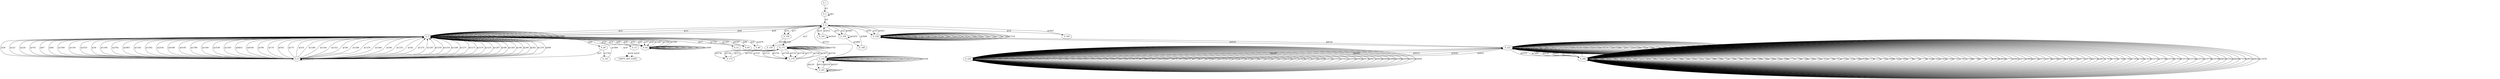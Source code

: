digraph graphtest {
  S_1 -> S_2  [ label="@3"] ;
  S_2 -> S_2  [ label="@2"] ;
  S_2 -> S_4  [ label="@4"] ;
  S_4 -> S_5  [ label="@21"] ;
  S_4 -> S_5  [ label="@12"] ;
  S_4 -> S_158  [ label="@16"] ;
  S_4 -> S_161  [ label="@18"] ;
  S_4 -> S_164  [ label="@15"] ;
  S_4 -> S_164  [ label="@22"] ;
  S_4 -> S_158  [ label="@17"] ;
  S_4 -> S_220  [ label="@19"] ;
  S_4 -> S_244  [ label="@14"] ;
  S_4 -> S_220  [ label="@10"] ;
  S_5 -> S_4  [ label="@66"] ;
  S_5 -> S_5  [ label="@44"] ;
  S_5 -> S_9  [ label="@38"] ;
  S_5 -> S_5  [ label="@51"] ;
  S_5 -> S_5  [ label="@42"] ;
  S_5 -> S_5  [ label="@59"] ;
  S_5 -> S_5  [ label="@62"] ;
  S_5 -> S_15  [ label="@32"] ;
  S_5 -> S_9  [ label="@221"] ;
  S_5 -> S_9  [ label="@224"] ;
  S_5 -> S_5  [ label="@30"] ;
  S_5 -> S_5  [ label="@28"] ;
  S_5 -> S_9  [ label="@703"] ;
  S_5 -> S_9  [ label="@67"] ;
  S_5 -> S_9  [ label="@68"] ;
  S_5 -> S_44  [ label="@65"] ;
  S_5 -> EMPTY_APP_STATE  [ style=dotted,label="@29"] ;
  S_5 -> S_49  [ label="@40"] ;
  S_5 -> S_52  [ label="@27"] ;
  S_5 -> S_5  [ label="@54"] ;
  S_5 -> S_9  [ label="@1560"] ;
  S_5 -> S_44  [ label="@45"] ;
  S_5 -> S_5  [ label="@64"] ;
  S_5 -> S_15  [ label="@31"] ;
  S_5 -> S_5  [ label="@60"] ;
  S_5 -> S_5  [ label="@2021"] ;
  S_5 -> S_5  [ label="@47"] ;
  S_5 -> S_5  [ label="@58"] ;
  S_5 -> S_69  [ label="@1305"] ;
  S_5 -> S_5  [ label="@56"] ;
  S_5 -> S_9  [ label="@1301"] ;
  S_5 -> S_4  [ label="@26"] ;
  S_5 -> S_44  [ label="@53"] ;
  S_5 -> S_80  [ label="@41"] ;
  S_5 -> S_9  [ label="@2535"] ;
  S_5 -> S_9  [ label="@39"] ;
  S_5 -> S_5  [ label="@2022"] ;
  S_5 -> S_5  [ label="@46"] ;
  S_5 -> S_44  [ label="@61"] ;
  S_5 -> S_9  [ label="@1300"] ;
  S_5 -> S_5  [ label="@43"] ;
  S_5 -> S_9  [ label="@2782"] ;
  S_5 -> S_5  [ label="@48"] ;
  S_5 -> S_44  [ label="@57"] ;
  S_5 -> S_9  [ label="@2863"] ;
  S_5 -> S_5  [ label="@52"] ;
  S_5 -> S_5  [ label="@50"] ;
  S_5 -> S_44  [ label="@49"] ;
  S_5 -> S_9  [ label="@1302"] ;
  S_5 -> S_9  [ label="@1562"] ;
  S_5 -> S_5  [ label="@55"] ;
  S_5 -> S_9  [ label="@2534"] ;
  S_5 -> S_5  [ label="@63"] ;
  S_5 -> S_69  [ label="@4187"] ;
  S_5 -> S_9  [ label="@4186"] ;
  S_5 -> S_9  [ label="@4185"] ;
  S_5 -> S_9  [ label="@2780"] ;
  S_5 -> S_9  [ label="@1304"] ;
  S_5 -> S_5  [ label="@2660"] ;
  S_5 -> S_9  [ label="@2538"] ;
  S_5 -> S_9  [ label="@1303"] ;
  S_5 -> S_9  [ label="@4833"] ;
  S_5 -> S_5  [ label="@3895"] ;
  S_5 -> S_5  [ label="@3159"] ;
  S_5 -> S_5  [ label="@3160"] ;
  S_5 -> S_5  [ label="@3894"] ;
  S_5 -> S_9  [ label="@4184"] ;
  S_9 -> S_5  [ label="@199"] ;
  S_9 -> S_5  [ label="@174"] ;
  S_9 -> S_5  [ label="@502"] ;
  S_9 -> S_9  [ label="@213"] ;
  S_9 -> S_5  [ label="@175"] ;
  S_9 -> S_5  [ label="@210"] ;
  S_9 -> S_5  [ label="@1260"] ;
  S_9 -> S_5  [ label="@1256"] ;
  S_9 -> S_5  [ label="@1252"] ;
  S_9 -> S_5  [ label="@190"] ;
  S_9 -> S_5  [ label="@1286"] ;
  S_9 -> S_5  [ label="@1276"] ;
  S_9 -> S_5  [ label="@1268"] ;
  S_9 -> S_5  [ label="@198"] ;
  S_9 -> S_5  [ label="@1255"] ;
  S_9 -> S_5  [ label="@182"] ;
  S_9 -> S_9  [ label="@212"] ;
  S_9 -> S_5  [ label="@1275"] ;
  S_9 -> S_5  [ label="@1267"] ;
  S_9 -> S_5  [ label="@1250"] ;
  S_9 -> S_5  [ label="@1254"] ;
  S_9 -> S_5  [ label="@1288"] ;
  S_9 -> S_5  [ label="@1271"] ;
  S_9 -> S_5  [ label="@1272"] ;
  S_9 -> S_5  [ label="@1274"] ;
  S_9 -> S_5  [ label="@1251"] ;
  S_9 -> S_5  [ label="@1287"] ;
  S_9 -> S_5  [ label="@186"] ;
  S_9 -> S_5  [ label="@1283"] ;
  S_9 -> S_5  [ label="@194"] ;
  S_9 -> S_5  [ label="@206"] ;
  S_9 -> S_5  [ label="@202"] ;
  S_9 -> S_5  [ label="@1270"] ;
  S_9 -> S_5  [ label="@489"] ;
  S_15 -> EMPTY_APP_STATE  [ style=dotted,label="@430"] ;
  S_15 -> EMPTY_APP_STATE  [ style=dotted,label="@429"] ;
  S_44 -> S_44  [ label="@1598"] ;
  S_44 -> S_5  [ label="@1601"] ;
  S_44 -> S_44  [ label="@1600"] ;
  S_44 -> S_44  [ label="@1597"] ;
  S_44 -> S_5  [ label="@1594"] ;
  S_44 -> S_5  [ label="@1595"] ;
  S_44 -> S_44  [ label="@1599"] ;
  S_44 -> S_44  [ label="@2000"] ;
  S_44 -> S_44  [ label="@3084"] ;
  S_44 -> S_44  [ label="@1596"] ;
  S_44 -> S_44  [ label="@3100"] ;
  S_44 -> S_44  [ label="@3090"] ;
  S_49 -> S_9  [ label="@27"] ;
  S_49 -> S_141  [ label="@1795"] ;
  S_52 -> S_5  [ label="@1791"] ;
  S_69 -> S_5  [ label="@66"] ;
  S_80 -> S_5  [ label="@2679"] ;
  S_141 -> S_5  [ label="@1806"] ;
  S_158 -> S_159  [ label="@5566"] ;
  S_158 -> S_171  [ label="@5561"] ;
  S_159 -> S_4  [ label="@23"] ;
  S_161 -> S_161  [ label="@5618"] ;
  S_161 -> S_4  [ label="@5612"] ;
  S_164 -> S_4  [ label="@5667"] ;
  S_164 -> S_164  [ label="@5670"] ;
  S_164 -> S_168  [ label="@5669"] ;
  S_168 -> S_4  [ label="@5668"] ;
  S_171 -> S_171  [ label="@5745"] ;
  S_171 -> S_173  [ label="@5739"] ;
  S_171 -> S_171  [ label="@5751"] ;
  S_171 -> S_171  [ label="@5746"] ;
  S_171 -> S_173  [ label="@5740"] ;
  S_171 -> S_179  [ label="@5747"] ;
  S_171 -> S_171  [ label="@5748"] ;
  S_171 -> S_171  [ label="@5755"] ;
  S_171 -> S_179  [ label="@5735"] ;
  S_171 -> S_171  [ label="@5742"] ;
  S_171 -> S_171  [ label="@5743"] ;
  S_171 -> S_179  [ label="@5750"] ;
  S_171 -> S_179  [ label="@5744"] ;
  S_171 -> S_179  [ label="@5741"] ;
  S_171 -> S_179  [ label="@5738"] ;
  S_171 -> S_195  [ label="@5754"] ;
  S_173 -> S_171  [ label="@5753"] ;
  S_173 -> S_171  [ label="@5778"] ;
  S_179 -> S_171  [ label="@5777"] ;
  S_179 -> S_171  [ label="@5780"] ;
  S_179 -> S_171  [ label="@5872"] ;
  S_195 -> S_195  [ label="@6107"] ;
  S_195 -> S_195  [ label="@6116"] ;
  S_195 -> S_195  [ label="@6108"] ;
  S_195 -> S_195  [ label="@6115"] ;
  S_195 -> S_195  [ label="@6118"] ;
  S_195 -> S_201  [ label="@6120"] ;
  S_195 -> S_195  [ label="@6106"] ;
  S_195 -> S_195  [ label="@6110"] ;
  S_195 -> S_195  [ label="@6113"] ;
  S_195 -> S_195  [ label="@6119"] ;
  S_195 -> S_195  [ label="@6117"] ;
  S_195 -> S_195  [ label="@6114"] ;
  S_195 -> S_195  [ label="@6112"] ;
  S_195 -> S_201  [ label="@6121"] ;
  S_195 -> S_195  [ label="@6111"] ;
  S_195 -> S_195  [ label="@6105"] ;
  S_195 -> S_195  [ label="@6109"] ;
  S_195 -> S_4  [ label="@5753"] ;
  S_201 -> S_195  [ label="@6226"] ;
  S_201 -> S_195  [ label="@6227"] ;
  S_201 -> S_201  [ label="@6225"] ;
  S_201 -> S_201  [ label="@6477"] ;
  S_220 -> S_220  [ label="@5617"] ;
  S_220 -> S_222  [ label="@6535"] ;
  S_220 -> S_220  [ label="@5619"] ;
  S_220 -> S_220  [ label="@6896"] ;
  S_220 -> S_220  [ label="@6899"] ;
  S_220 -> S_220  [ label="@6898"] ;
  S_220 -> S_4  [ label="@5611"] ;
  S_220 -> S_220  [ label="@5614"] ;
  S_220 -> S_220  [ label="@5620"] ;
  S_220 -> S_220  [ label="@5616"] ;
  S_220 -> S_220  [ label="@5623"] ;
  S_220 -> S_220  [ label="@7044"] ;
  S_220 -> S_220  [ label="@7022"] ;
  S_220 -> S_220  [ label="@5615"] ;
  S_220 -> S_220  [ label="@5621"] ;
  S_220 -> S_220  [ label="@7056"] ;
  S_220 -> S_220  [ label="@5622"] ;
  S_220 -> S_220  [ label="@7141"] ;
  S_220 -> S_220  [ label="@7152"] ;
  S_220 -> S_220  [ label="@7174"] ;
  S_220 -> S_220  [ label="@7200"] ;
  S_220 -> S_220  [ label="@7232"] ;
  S_222 -> S_222  [ label="@5613"] ;
  S_222 -> S_222  [ label="@6567"] ;
  S_222 -> S_222  [ label="@6556"] ;
  S_222 -> S_226  [ label="@6566"] ;
  S_222 -> S_222  [ label="@6558"] ;
  S_222 -> S_222  [ label="@6569"] ;
  S_222 -> S_222  [ label="@6562"] ;
  S_222 -> S_222  [ label="@6715"] ;
  S_222 -> S_222  [ label="@6561"] ;
  S_222 -> S_222  [ label="@6668"] ;
  S_222 -> S_222  [ label="@6619"] ;
  S_222 -> S_222  [ label="@6609"] ;
  S_222 -> S_222  [ label="@6563"] ;
  S_222 -> S_222  [ label="@6564"] ;
  S_222 -> S_220  [ label="@6536"] ;
  S_222 -> S_222  [ label="@6877"] ;
  S_222 -> S_222  [ label="@7263"] ;
  S_222 -> S_222  [ label="@6568"] ;
  S_222 -> S_266  [ label="@6570"] ;
  S_222 -> S_222  [ label="@7267"] ;
  S_222 -> S_222  [ label="@7337"] ;
  S_222 -> S_222  [ label="@6559"] ;
  S_222 -> S_222  [ label="@7652"] ;
  S_222 -> S_222  [ label="@7264"] ;
  S_222 -> S_266  [ label="@7680"] ;
  S_222 -> S_222  [ label="@7733"] ;
  S_222 -> S_266  [ label="@8240"] ;
  S_222 -> S_222  [ label="@7269"] ;
  S_222 -> S_222  [ label="@6560"] ;
  S_222 -> S_222  [ label="@7640"] ;
  S_222 -> S_222  [ label="@8330"] ;
  S_222 -> S_222  [ label="@8360"] ;
  S_222 -> S_222  [ label="@6565"] ;
  S_222 -> S_222  [ label="@8239"] ;
  S_222 -> S_222  [ label="@8361"] ;
  S_222 -> S_266  [ label="@8443"] ;
  S_222 -> S_226  [ label="@6669"] ;
  S_222 -> S_222  [ label="@7268"] ;
  S_222 -> S_226  [ label="@9514"] ;
  S_222 -> S_222  [ label="@9114"] ;
  S_222 -> S_222  [ label="@10506"] ;
  S_222 -> S_222  [ label="@10528"] ;
  S_222 -> S_266  [ label="@10529"] ;
  S_226 -> S_222  [ label="@5630"] ;
  S_226 -> S_226  [ label="@6637"] ;
  S_226 -> S_226  [ label="@6651"] ;
  S_226 -> S_226  [ label="@6654"] ;
  S_226 -> S_226  [ label="@6646"] ;
  S_226 -> S_226  [ label="@6655"] ;
  S_226 -> S_226  [ label="@9204"] ;
  S_226 -> S_226  [ label="@9169"] ;
  S_226 -> S_226  [ label="@6649"] ;
  S_226 -> S_226  [ label="@9141"] ;
  S_226 -> S_226  [ label="@9205"] ;
  S_226 -> S_226  [ label="@9293"] ;
  S_226 -> S_226  [ label="@9317"] ;
  S_226 -> S_226  [ label="@9334"] ;
  S_226 -> S_226  [ label="@9296"] ;
  S_226 -> S_226  [ label="@9202"] ;
  S_226 -> S_226  [ label="@6645"] ;
  S_226 -> S_226  [ label="@6647"] ;
  S_226 -> S_226  [ label="@9387"] ;
  S_226 -> S_226  [ label="@9292"] ;
  S_226 -> S_222  [ label="@6652"] ;
  S_226 -> S_226  [ label="@9476"] ;
  S_226 -> S_226  [ label="@9203"] ;
  S_226 -> S_226  [ label="@9332"] ;
  S_226 -> S_226  [ label="@9302"] ;
  S_226 -> S_226  [ label="@9475"] ;
  S_226 -> S_226  [ label="@9474"] ;
  S_226 -> S_226  [ label="@9389"] ;
  S_226 -> S_226  [ label="@9670"] ;
  S_226 -> S_226  [ label="@9331"] ;
  S_226 -> S_226  [ label="@6642"] ;
  S_226 -> S_226  [ label="@9715"] ;
  S_226 -> S_226  [ label="@9477"] ;
  S_226 -> S_226  [ label="@9303"] ;
  S_226 -> S_226  [ label="@9473"] ;
  S_226 -> S_226  [ label="@9739"] ;
  S_226 -> S_226  [ label="@9714"] ;
  S_226 -> S_226  [ label="@9669"] ;
  S_226 -> S_226  [ label="@9182"] ;
  S_226 -> S_226  [ label="@9667"] ;
  S_226 -> S_226  [ label="@9835"] ;
  S_226 -> S_226  [ label="@9602"] ;
  S_226 -> S_226  [ label="@9916"] ;
  S_226 -> S_226  [ label="@9836"] ;
  S_226 -> S_226  [ label="@9180"] ;
  S_226 -> S_226  [ label="@9742"] ;
  S_226 -> S_226  [ label="@6643"] ;
  S_226 -> S_226  [ label="@9741"] ;
  S_226 -> S_226  [ label="@9391"] ;
  S_226 -> S_226  [ label="@6644"] ;
  S_226 -> S_226  [ label="@9917"] ;
  S_226 -> S_226  [ label="@9668"] ;
  S_226 -> S_226  [ label="@9915"] ;
  S_226 -> S_226  [ label="@9390"] ;
  S_226 -> S_226  [ label="@9889"] ;
  S_226 -> S_226  [ label="@10162"] ;
  S_226 -> S_226  [ label="@10191"] ;
  S_226 -> S_226  [ label="@10221"] ;
  S_226 -> S_226  [ label="@10164"] ;
  S_226 -> S_226  [ label="@9918"] ;
  S_226 -> S_226  [ label="@9178"] ;
  S_226 -> S_226  [ label="@9671"] ;
  S_226 -> S_226  [ label="@6639"] ;
  S_226 -> S_226  [ label="@6640"] ;
  S_226 -> S_226  [ label="@9886"] ;
  S_226 -> S_226  [ label="@9388"] ;
  S_226 -> S_226  [ label="@9295"] ;
  S_226 -> S_226  [ label="@9333"] ;
  S_226 -> S_226  [ label="@9294"] ;
  S_244 -> S_4  [ label="@5667"] ;
  S_266 -> S_266  [ label="@7348"] ;
  S_266 -> S_266  [ label="@7346"] ;
  S_266 -> S_266  [ label="@7363"] ;
  S_266 -> S_266  [ label="@7356"] ;
  S_266 -> S_266  [ label="@7391"] ;
  S_266 -> S_266  [ label="@7401"] ;
  S_266 -> S_266  [ label="@7399"] ;
  S_266 -> S_266  [ label="@7421"] ;
  S_266 -> S_266  [ label="@7443"] ;
  S_266 -> S_266  [ label="@7390"] ;
  S_266 -> S_266  [ label="@7355"] ;
  S_266 -> S_266  [ label="@7422"] ;
  S_266 -> S_266  [ label="@7394"] ;
  S_266 -> S_266  [ label="@7366"] ;
  S_266 -> S_266  [ label="@7344"] ;
  S_266 -> S_266  [ label="@7403"] ;
  S_266 -> S_266  [ label="@7351"] ;
  S_266 -> S_266  [ label="@7343"] ;
  S_266 -> S_266  [ label="@7588"] ;
  S_266 -> S_222  [ label="@7353"] ;
  S_266 -> S_266  [ label="@7590"] ;
  S_266 -> S_266  [ label="@7753"] ;
  S_266 -> S_266  [ label="@7769"] ;
  S_266 -> S_266  [ label="@7780"] ;
  S_266 -> S_266  [ label="@7587"] ;
  S_266 -> S_266  [ label="@7349"] ;
  S_266 -> S_266  [ label="@7808"] ;
  S_266 -> S_266  [ label="@7444"] ;
  S_266 -> S_266  [ label="@7400"] ;
  S_266 -> S_266  [ label="@7442"] ;
  S_266 -> S_266  [ label="@7806"] ;
  S_266 -> S_266  [ label="@7777"] ;
  S_266 -> S_266  [ label="@7750"] ;
  S_266 -> S_266  [ label="@7364"] ;
  S_266 -> S_266  [ label="@7365"] ;
  S_266 -> S_266  [ label="@7350"] ;
  S_266 -> S_266  [ label="@7611"] ;
  S_266 -> S_266  [ label="@7749"] ;
  S_266 -> S_266  [ label="@7933"] ;
  S_266 -> S_266  [ label="@7931"] ;
  S_266 -> S_266  [ label="@7352"] ;
  S_266 -> S_266  [ label="@7586"] ;
  S_266 -> S_266  [ label="@8029"] ;
  S_266 -> S_266  [ label="@7373"] ;
  S_266 -> S_266  [ label="@7375"] ;
  S_266 -> S_266  [ label="@7781"] ;
  S_266 -> S_266  [ label="@7809"] ;
  S_266 -> S_266  [ label="@7441"] ;
  S_266 -> S_266  [ label="@7805"] ;
  S_266 -> S_266  [ label="@7778"] ;
  S_266 -> S_266  [ label="@7752"] ;
  S_266 -> S_266  [ label="@7779"] ;
  S_266 -> S_266  [ label="@7429"] ;
  S_266 -> S_266  [ label="@7445"] ;
  S_266 -> S_266  [ label="@7402"] ;
  S_266 -> S_266  [ label="@7345"] ;
  S_266 -> S_266  [ label="@7347"] ;
  S_266 -> S_266  [ label="@7807"] ;
  S_266 -> S_266  [ label="@7589"] ;
  S_266 -> S_266  [ label="@7768"] ;
  S_266 -> S_266  [ label="@7770"] ;
  S_266 -> S_266  [ label="@7772"] ;
  S_266 -> S_266  [ label="@8659"] ;
  S_266 -> S_266  [ label="@8658"] ;
  S_266 -> S_266  [ label="@7771"] ;
  S_266 -> S_266  [ label="@8661"] ;
  S_266 -> S_266  [ label="@8713"] ;
  S_266 -> S_266  [ label="@8660"] ;
  S_266 -> S_266  [ label="@8716"] ;
  S_266 -> S_266  [ label="@8757"] ;
  S_266 -> S_266  [ label="@8758"] ;
  S_266 -> S_266  [ label="@8784"] ;
  S_266 -> S_266  [ label="@8759"] ;
  S_266 -> S_266  [ label="@8783"] ;
  S_266 -> S_266  [ label="@8756"] ;
  S_266 -> S_266  [ label="@8717"] ;
  S_266 -> S_266  [ label="@8755"] ;
  S_266 -> S_266  [ label="@8714"] ;
  S_266 -> S_266  [ label="@8657"] ;
  S_266 -> S_266  [ label="@7934"] ;
  S_266 -> S_266  [ label="@7935"] ;
  S_266 -> S_266  [ label="@7362"] ;
  S_266 -> S_266  [ label="@7392"] ;
  S_266 -> S_266  [ label="@7393"] ;
  S_266 -> S_222  [ label="@5630"] ;
  S_266 -> S_266  [ label="@7420"] ;
  S_266 -> S_266  [ label="@7419"] ;
  S_266 -> S_266  [ label="@10722"] ;
  S_266 -> S_266  [ label="@10739"] ;
  S_266 -> S_266  [ label="@10726"] ;
  S_266 -> S_266  [ label="@7418"] ;
  S_266 -> S_266  [ label="@10725"] ;
  S_266 -> S_266  [ label="@10724"] ;
  S_266 -> S_266  [ label="@10723"] ;
  S_266 -> S_266  [ label="@10738"] ;
  S_266 -> S_266  [ label="@10740"] ;
  S_266 -> S_266  [ label="@8033"] ;
  S_266 -> S_266  [ label="@7932"] ;
  S_266 -> S_266  [ label="@8030"] ;
  S_266 -> S_266  [ label="@7374"] ;
  S_266 -> S_266  [ label="@8031"] ;
  S_266 -> S_266  [ label="@8032"] ;
  S_266 -> S_266  [ label="@11076"] ;
}